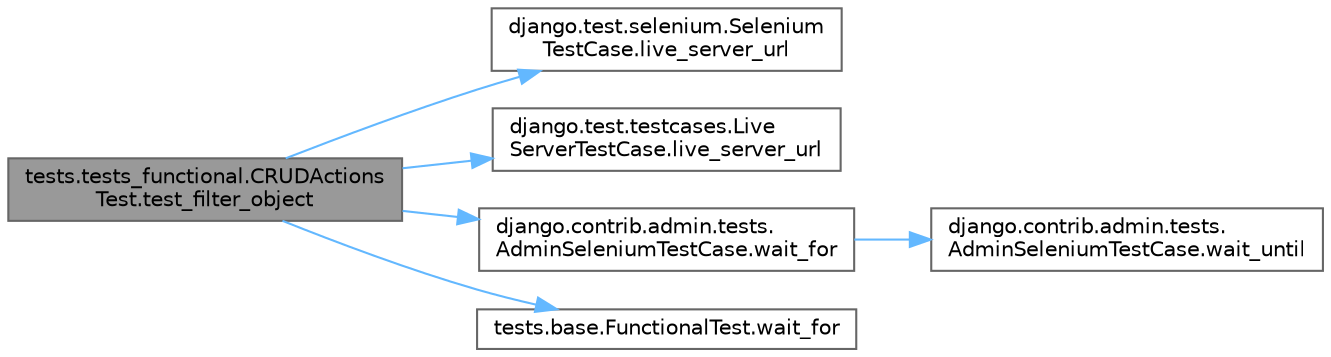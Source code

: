 digraph "tests.tests_functional.CRUDActionsTest.test_filter_object"
{
 // LATEX_PDF_SIZE
  bgcolor="transparent";
  edge [fontname=Helvetica,fontsize=10,labelfontname=Helvetica,labelfontsize=10];
  node [fontname=Helvetica,fontsize=10,shape=box,height=0.2,width=0.4];
  rankdir="LR";
  Node1 [id="Node000001",label="tests.tests_functional.CRUDActions\lTest.test_filter_object",height=0.2,width=0.4,color="gray40", fillcolor="grey60", style="filled", fontcolor="black",tooltip=" "];
  Node1 -> Node2 [id="edge1_Node000001_Node000002",color="steelblue1",style="solid",tooltip=" "];
  Node2 [id="Node000002",label="django.test.selenium.Selenium\lTestCase.live_server_url",height=0.2,width=0.4,color="grey40", fillcolor="white", style="filled",URL="$classdjango_1_1test_1_1selenium_1_1_selenium_test_case.html#a07ef54abb81f742bb06c147d91925d51",tooltip=" "];
  Node1 -> Node3 [id="edge2_Node000001_Node000003",color="steelblue1",style="solid",tooltip=" "];
  Node3 [id="Node000003",label="django.test.testcases.Live\lServerTestCase.live_server_url",height=0.2,width=0.4,color="grey40", fillcolor="white", style="filled",URL="$classdjango_1_1test_1_1testcases_1_1_live_server_test_case.html#a584f6c1f6bdaf2e1db75bc7df3828197",tooltip=" "];
  Node1 -> Node4 [id="edge3_Node000001_Node000004",color="steelblue1",style="solid",tooltip=" "];
  Node4 [id="Node000004",label="django.contrib.admin.tests.\lAdminSeleniumTestCase.wait_for",height=0.2,width=0.4,color="grey40", fillcolor="white", style="filled",URL="$classdjango_1_1contrib_1_1admin_1_1tests_1_1_admin_selenium_test_case.html#ad58a7e4f7bcb1e22dccf4c1f6cc4006c",tooltip=" "];
  Node4 -> Node5 [id="edge4_Node000004_Node000005",color="steelblue1",style="solid",tooltip=" "];
  Node5 [id="Node000005",label="django.contrib.admin.tests.\lAdminSeleniumTestCase.wait_until",height=0.2,width=0.4,color="grey40", fillcolor="white", style="filled",URL="$classdjango_1_1contrib_1_1admin_1_1tests_1_1_admin_selenium_test_case.html#a3a48efc681ae9529d745d0dd95cca962",tooltip=" "];
  Node1 -> Node6 [id="edge5_Node000001_Node000006",color="steelblue1",style="solid",tooltip=" "];
  Node6 [id="Node000006",label="tests.base.FunctionalTest.wait_for",height=0.2,width=0.4,color="grey40", fillcolor="white", style="filled",URL="$classtests_1_1base_1_1_functional_test.html#a949a11e01a308a911ddd2d49ead0651b",tooltip=" "];
}
